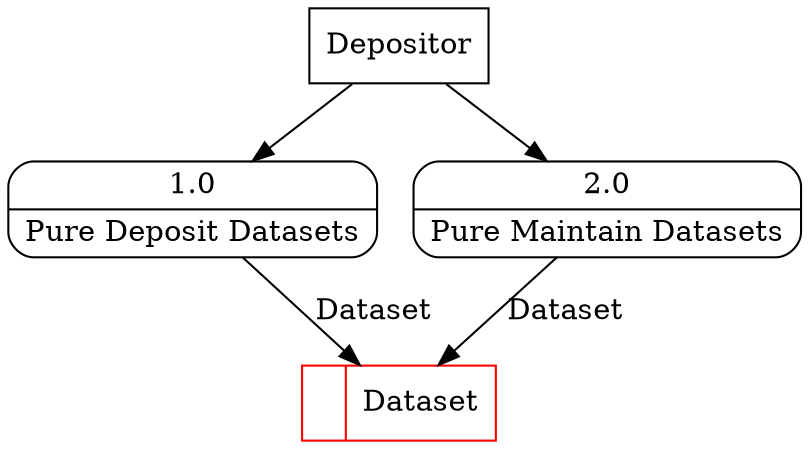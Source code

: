 digraph dfd2{ 
node[shape=record]
200 [label="<f0>  |<f1> Dataset " color=red];
201 [label="Depositor" shape=box];
202 [label="{<f0> 1.0|<f1> Pure Deposit Datasets }" shape=Mrecord];
203 [label="{<f0> 2.0|<f1> Pure Maintain Datasets }" shape=Mrecord];
201 -> 202
201 -> 203
202 -> 200 [label="Dataset"]
203 -> 200 [label="Dataset"]
}